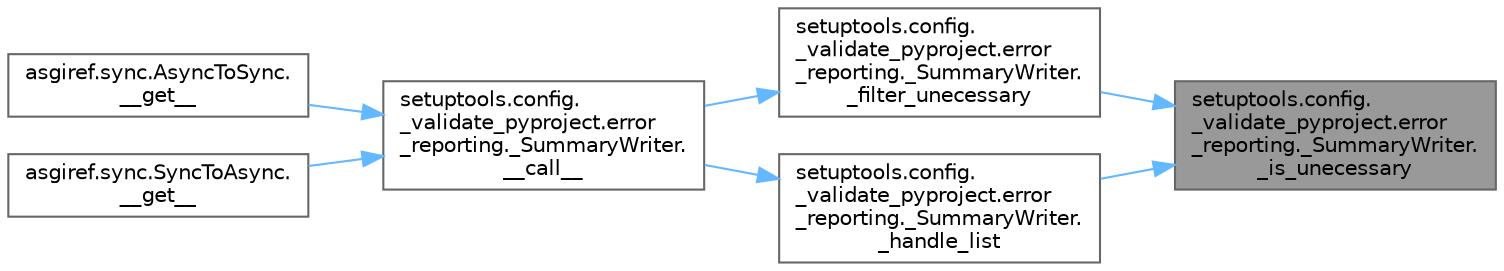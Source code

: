 digraph "setuptools.config._validate_pyproject.error_reporting._SummaryWriter._is_unecessary"
{
 // LATEX_PDF_SIZE
  bgcolor="transparent";
  edge [fontname=Helvetica,fontsize=10,labelfontname=Helvetica,labelfontsize=10];
  node [fontname=Helvetica,fontsize=10,shape=box,height=0.2,width=0.4];
  rankdir="RL";
  Node1 [id="Node000001",label="setuptools.config.\l_validate_pyproject.error\l_reporting._SummaryWriter.\l_is_unecessary",height=0.2,width=0.4,color="gray40", fillcolor="grey60", style="filled", fontcolor="black",tooltip=" "];
  Node1 -> Node2 [id="edge1_Node000001_Node000002",dir="back",color="steelblue1",style="solid",tooltip=" "];
  Node2 [id="Node000002",label="setuptools.config.\l_validate_pyproject.error\l_reporting._SummaryWriter.\l_filter_unecessary",height=0.2,width=0.4,color="grey40", fillcolor="white", style="filled",URL="$classsetuptools_1_1config_1_1__validate__pyproject_1_1error__reporting_1_1___summary_writer.html#af8a449f2a587025ceb9afd67c94ef5ac",tooltip=" "];
  Node2 -> Node3 [id="edge2_Node000002_Node000003",dir="back",color="steelblue1",style="solid",tooltip=" "];
  Node3 [id="Node000003",label="setuptools.config.\l_validate_pyproject.error\l_reporting._SummaryWriter.\l__call__",height=0.2,width=0.4,color="grey40", fillcolor="white", style="filled",URL="$classsetuptools_1_1config_1_1__validate__pyproject_1_1error__reporting_1_1___summary_writer.html#abaf62f876d0bbe689412e9056ff1ae9d",tooltip=" "];
  Node3 -> Node4 [id="edge3_Node000003_Node000004",dir="back",color="steelblue1",style="solid",tooltip=" "];
  Node4 [id="Node000004",label="asgiref.sync.AsyncToSync.\l__get__",height=0.2,width=0.4,color="grey40", fillcolor="white", style="filled",URL="$classasgiref_1_1sync_1_1_async_to_sync.html#a23e9ef7a73da98dad9e3f4e65846969b",tooltip=" "];
  Node3 -> Node5 [id="edge4_Node000003_Node000005",dir="back",color="steelblue1",style="solid",tooltip=" "];
  Node5 [id="Node000005",label="asgiref.sync.SyncToAsync.\l__get__",height=0.2,width=0.4,color="grey40", fillcolor="white", style="filled",URL="$classasgiref_1_1sync_1_1_sync_to_async.html#aebdfbe3f01079a529fd2f39810597381",tooltip=" "];
  Node1 -> Node6 [id="edge5_Node000001_Node000006",dir="back",color="steelblue1",style="solid",tooltip=" "];
  Node6 [id="Node000006",label="setuptools.config.\l_validate_pyproject.error\l_reporting._SummaryWriter.\l_handle_list",height=0.2,width=0.4,color="grey40", fillcolor="white", style="filled",URL="$classsetuptools_1_1config_1_1__validate__pyproject_1_1error__reporting_1_1___summary_writer.html#a0fac6ad412b27fcfe83dfa158ea7f30b",tooltip=" "];
  Node6 -> Node3 [id="edge6_Node000006_Node000003",dir="back",color="steelblue1",style="solid",tooltip=" "];
}
